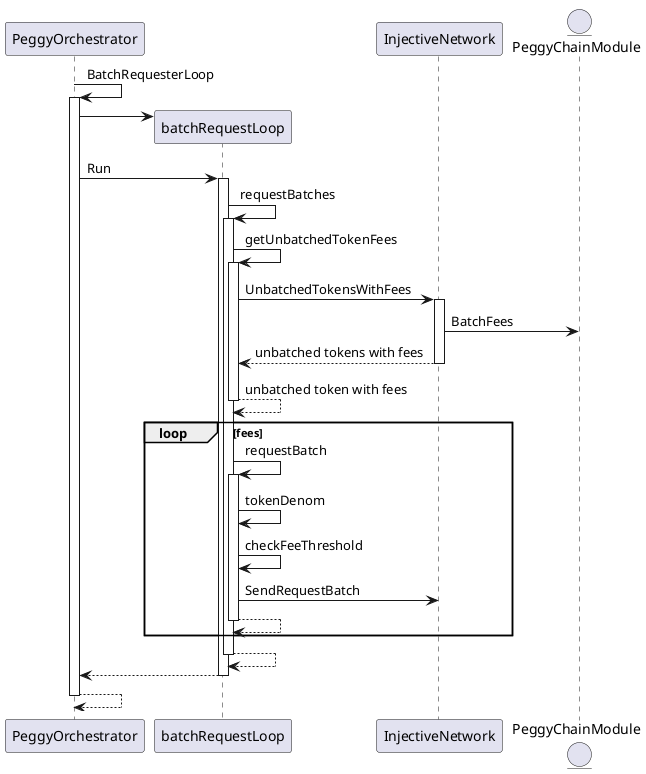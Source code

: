 @startuml
'https://plantuml.com/sequence-diagram

participant PeggyOrchestrator as peggo
participant batchRequestLoop
participant InjectiveNetwork as injective
entity PeggyChainModule as peggyModule

peggo -> peggo ++ : BatchRequesterLoop
    peggo -> batchRequestLoop **
    peggo -> batchRequestLoop ++ : Run
        batchRequestLoop -> batchRequestLoop ++ : requestBatches
            batchRequestLoop -> batchRequestLoop ++ : getUnbatchedTokenFees
                batchRequestLoop -> injective ++ : UnbatchedTokensWithFees
                    injective -> peggyModule : BatchFees
                return unbatched tokens with fees
            return unbatched token with fees
            loop fees
                batchRequestLoop -> batchRequestLoop ++ : requestBatch
                    batchRequestLoop -> batchRequestLoop : tokenDenom
                    batchRequestLoop -> batchRequestLoop : checkFeeThreshold
                    batchRequestLoop -> injective : SendRequestBatch
                return
            end

        return

    return

return

@enduml